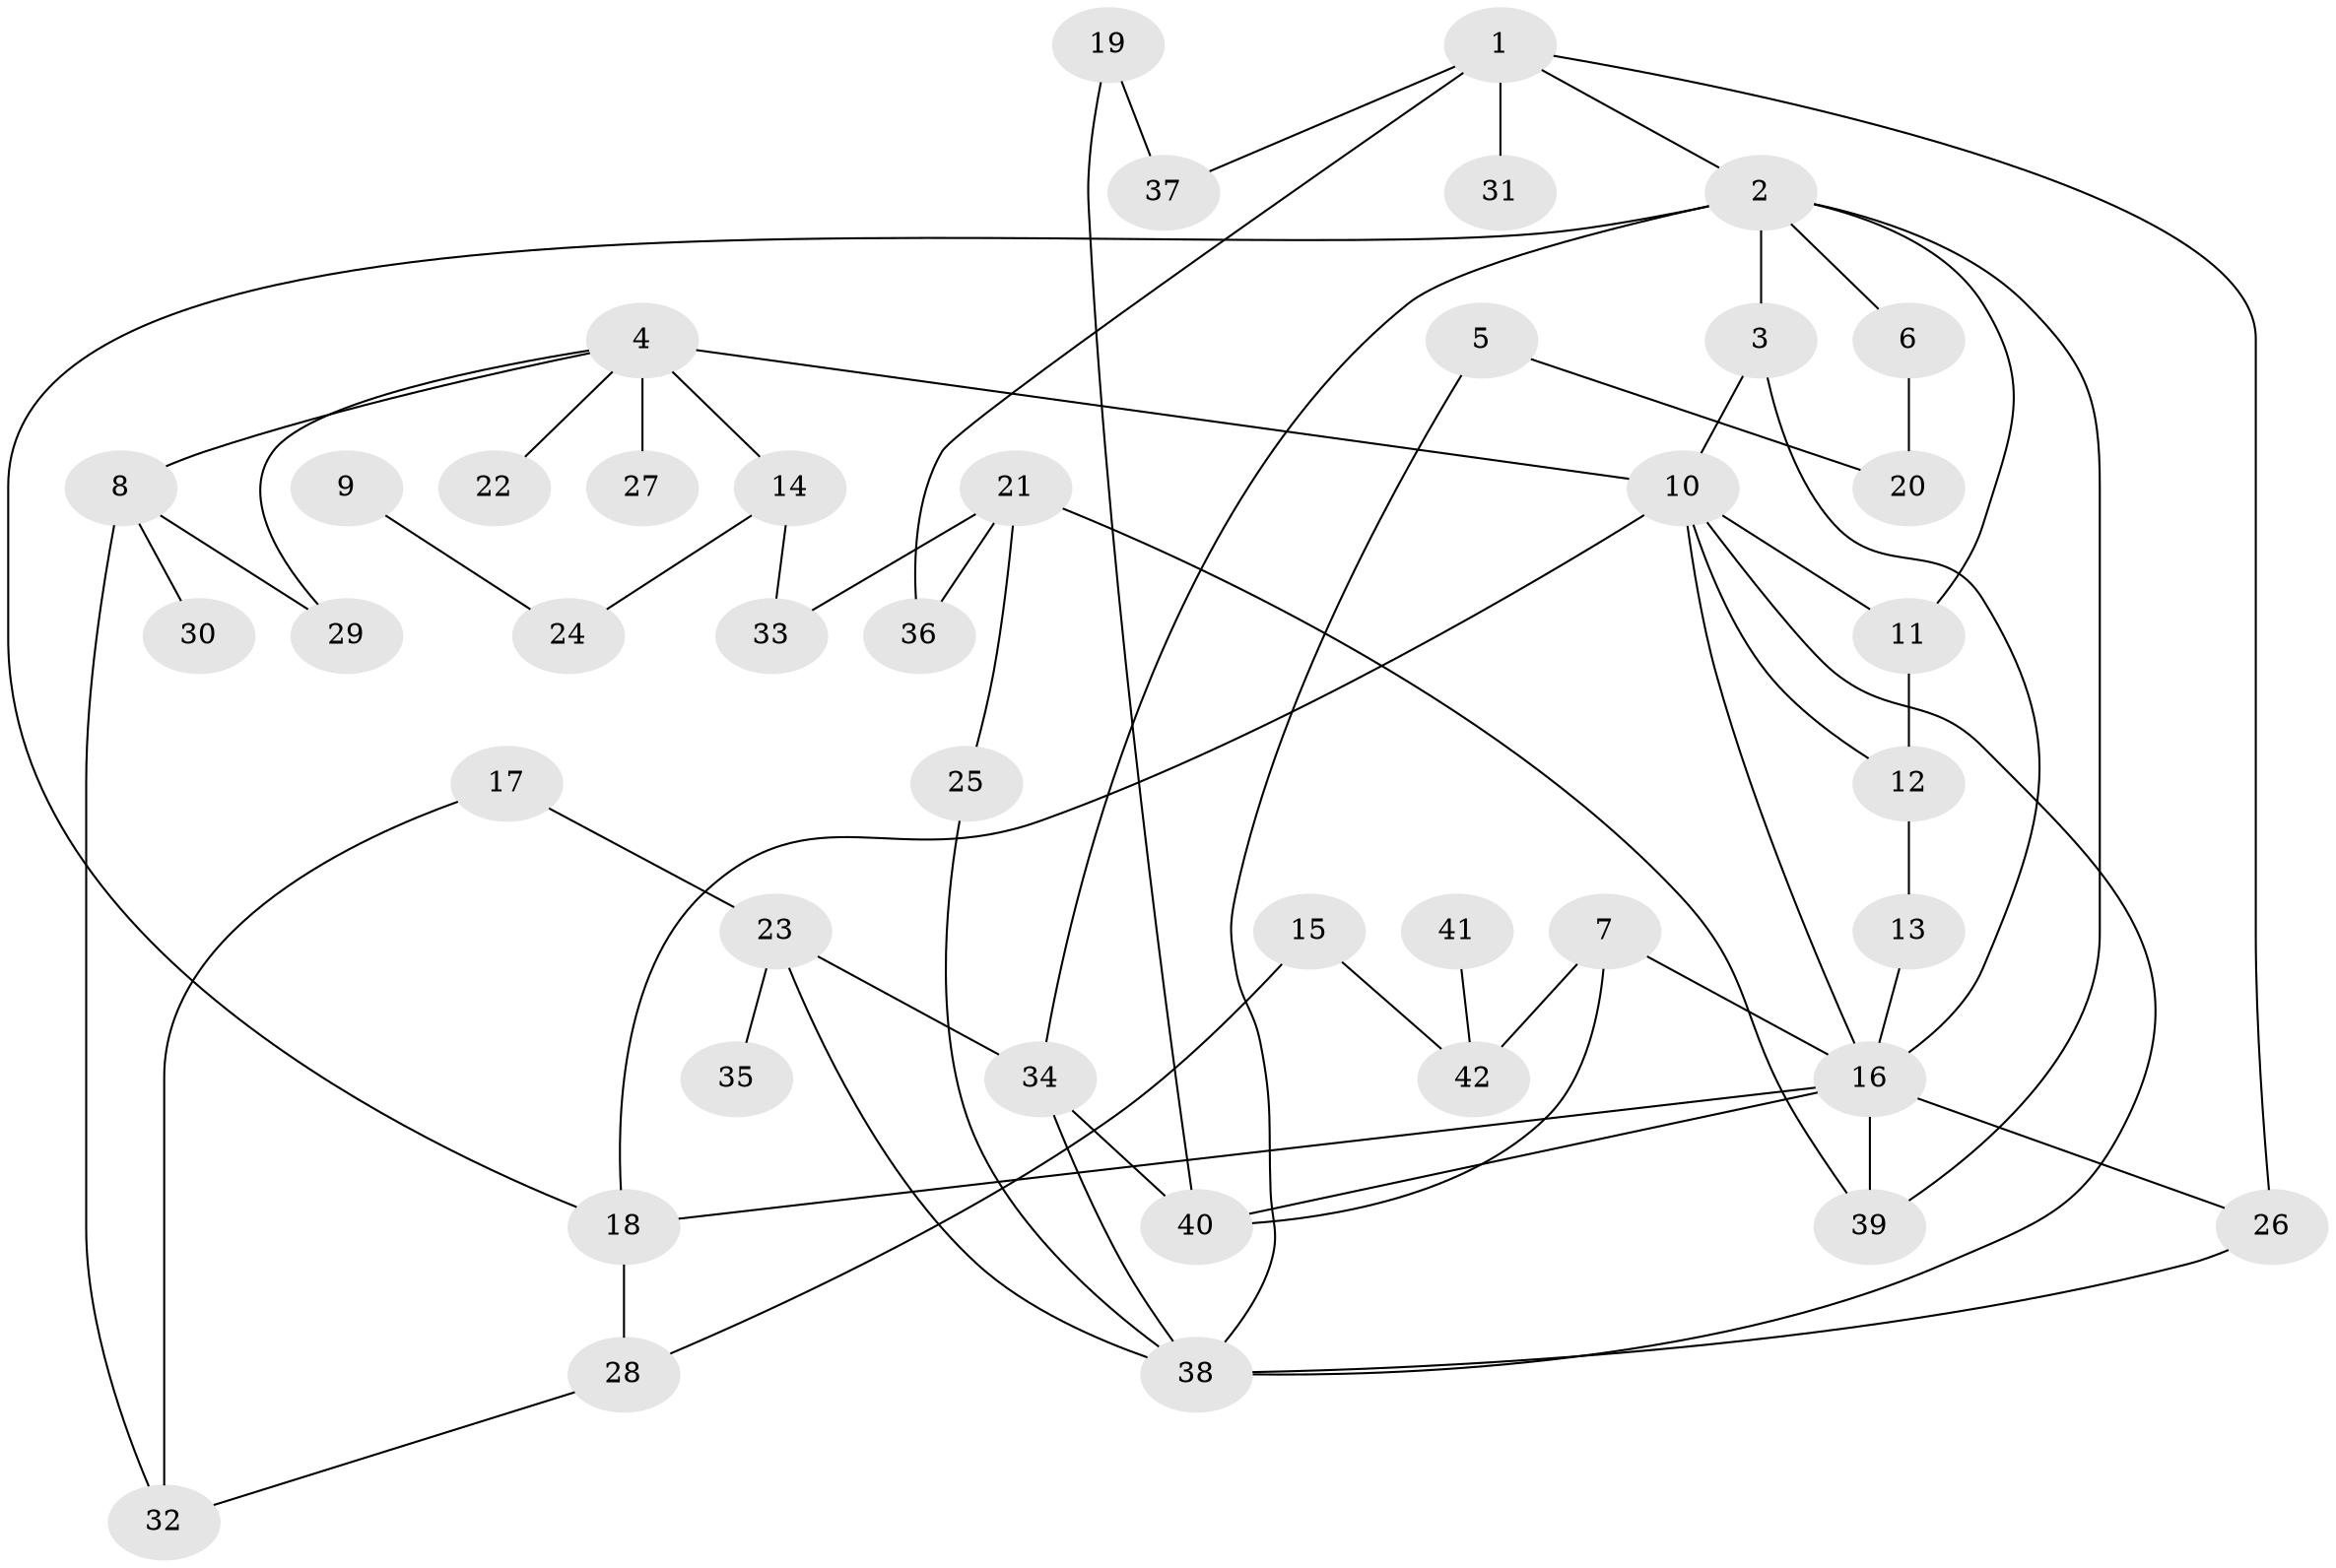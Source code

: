 // original degree distribution, {6: 0.023809523809523808, 5: 0.08333333333333333, 1: 0.34523809523809523, 2: 0.27380952380952384, 7: 0.011904761904761904, 8: 0.023809523809523808, 4: 0.13095238095238096, 3: 0.10714285714285714}
// Generated by graph-tools (version 1.1) at 2025/00/03/09/25 03:00:56]
// undirected, 42 vertices, 63 edges
graph export_dot {
graph [start="1"]
  node [color=gray90,style=filled];
  1;
  2;
  3;
  4;
  5;
  6;
  7;
  8;
  9;
  10;
  11;
  12;
  13;
  14;
  15;
  16;
  17;
  18;
  19;
  20;
  21;
  22;
  23;
  24;
  25;
  26;
  27;
  28;
  29;
  30;
  31;
  32;
  33;
  34;
  35;
  36;
  37;
  38;
  39;
  40;
  41;
  42;
  1 -- 2 [weight=1.0];
  1 -- 26 [weight=1.0];
  1 -- 31 [weight=1.0];
  1 -- 36 [weight=1.0];
  1 -- 37 [weight=1.0];
  2 -- 3 [weight=1.0];
  2 -- 6 [weight=1.0];
  2 -- 11 [weight=1.0];
  2 -- 18 [weight=1.0];
  2 -- 34 [weight=1.0];
  2 -- 39 [weight=1.0];
  3 -- 10 [weight=1.0];
  3 -- 16 [weight=2.0];
  4 -- 8 [weight=1.0];
  4 -- 10 [weight=1.0];
  4 -- 14 [weight=2.0];
  4 -- 22 [weight=1.0];
  4 -- 27 [weight=1.0];
  4 -- 29 [weight=1.0];
  5 -- 20 [weight=1.0];
  5 -- 38 [weight=1.0];
  6 -- 20 [weight=1.0];
  7 -- 16 [weight=1.0];
  7 -- 40 [weight=1.0];
  7 -- 42 [weight=2.0];
  8 -- 29 [weight=1.0];
  8 -- 30 [weight=1.0];
  8 -- 32 [weight=1.0];
  9 -- 24 [weight=1.0];
  10 -- 11 [weight=1.0];
  10 -- 12 [weight=1.0];
  10 -- 16 [weight=1.0];
  10 -- 18 [weight=1.0];
  10 -- 38 [weight=1.0];
  11 -- 12 [weight=1.0];
  12 -- 13 [weight=1.0];
  13 -- 16 [weight=1.0];
  14 -- 24 [weight=1.0];
  14 -- 33 [weight=1.0];
  15 -- 28 [weight=1.0];
  15 -- 42 [weight=1.0];
  16 -- 18 [weight=1.0];
  16 -- 26 [weight=1.0];
  16 -- 39 [weight=1.0];
  16 -- 40 [weight=1.0];
  17 -- 23 [weight=1.0];
  17 -- 32 [weight=1.0];
  18 -- 28 [weight=1.0];
  19 -- 37 [weight=1.0];
  19 -- 40 [weight=1.0];
  21 -- 25 [weight=1.0];
  21 -- 33 [weight=1.0];
  21 -- 36 [weight=1.0];
  21 -- 39 [weight=1.0];
  23 -- 34 [weight=1.0];
  23 -- 35 [weight=1.0];
  23 -- 38 [weight=1.0];
  25 -- 38 [weight=1.0];
  26 -- 38 [weight=1.0];
  28 -- 32 [weight=1.0];
  34 -- 38 [weight=1.0];
  34 -- 40 [weight=1.0];
  41 -- 42 [weight=1.0];
}
